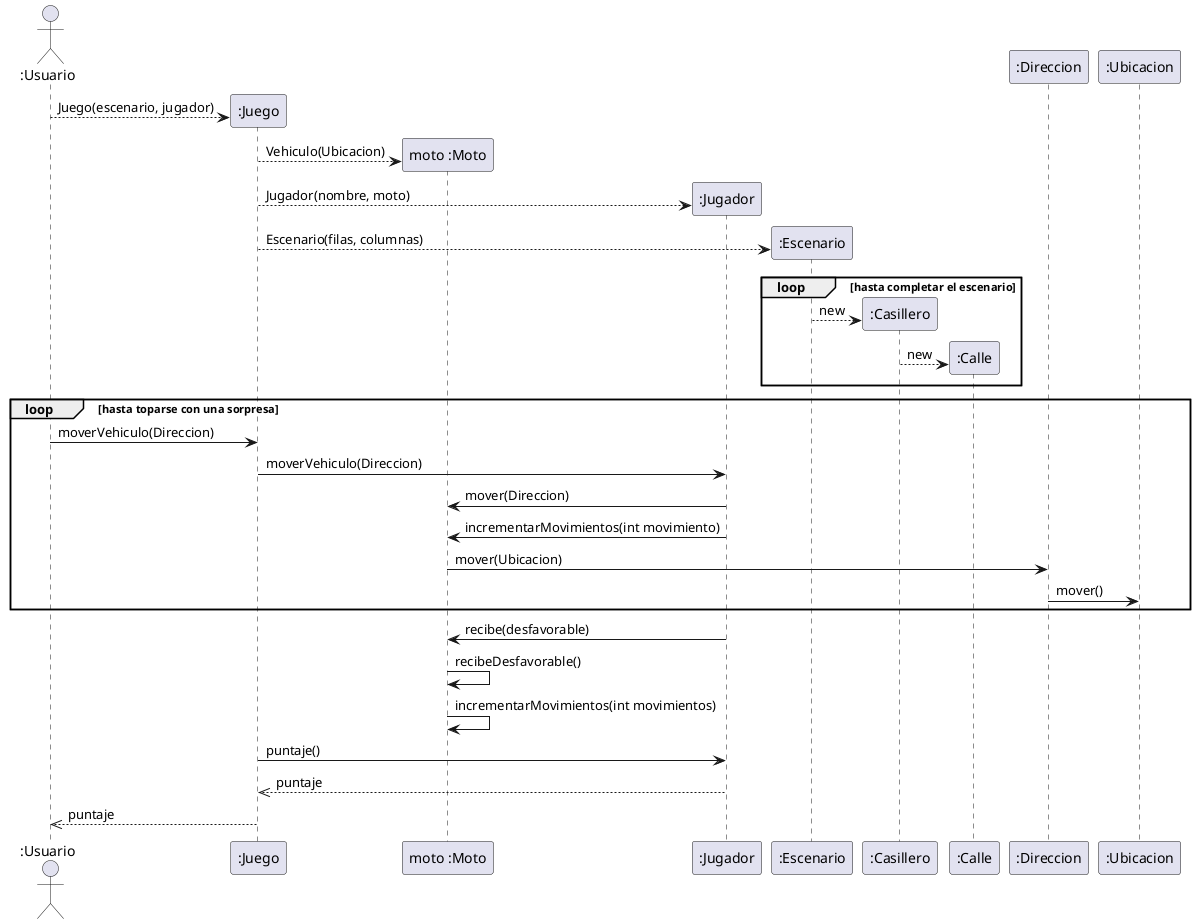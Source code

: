 @startuml
'https://plantuml.com/sequence-diagram
actor ":Usuario"
create ":Juego"
":Usuario" --> ":Juego" : Juego(escenario, jugador)

create "moto :Moto"
":Juego" --> "moto :Moto" : Vehiculo(Ubicacion)

create ":Jugador"
":Juego" --> ":Jugador" : Jugador(nombre, moto)

create ":Escenario"
":Juego" --> ":Escenario" : Escenario(filas, columnas)

loop hasta completar el escenario
create ":Casillero"
":Escenario" --> ":Casillero" : new

create ":Calle"
":Casillero" --> ":Calle" : new
end

loop hasta toparse con una sorpresa
":Usuario" -> ":Juego" : moverVehiculo(Direccion)
":Juego" -> ":Jugador" : moverVehiculo(Direccion)

":Jugador" -> "moto :Moto" : mover(Direccion)
":Jugador" -> "moto :Moto" : incrementarMovimientos(int movimiento)

"moto :Moto" -> ":Direccion" : mover(Ubicacion)
":Direccion" -> ":Ubicacion" : mover()
end

":Jugador" -> "moto :Moto" : recibe(desfavorable)
"moto :Moto" -> "moto :Moto" : recibeDesfavorable()
"moto :Moto" -> "moto :Moto" : incrementarMovimientos(int movimientos)


":Juego" -> ":Jugador" : puntaje()
":Jugador" -->> ":Juego" : puntaje

":Juego" -->> ":Usuario" : puntaje
@enduml